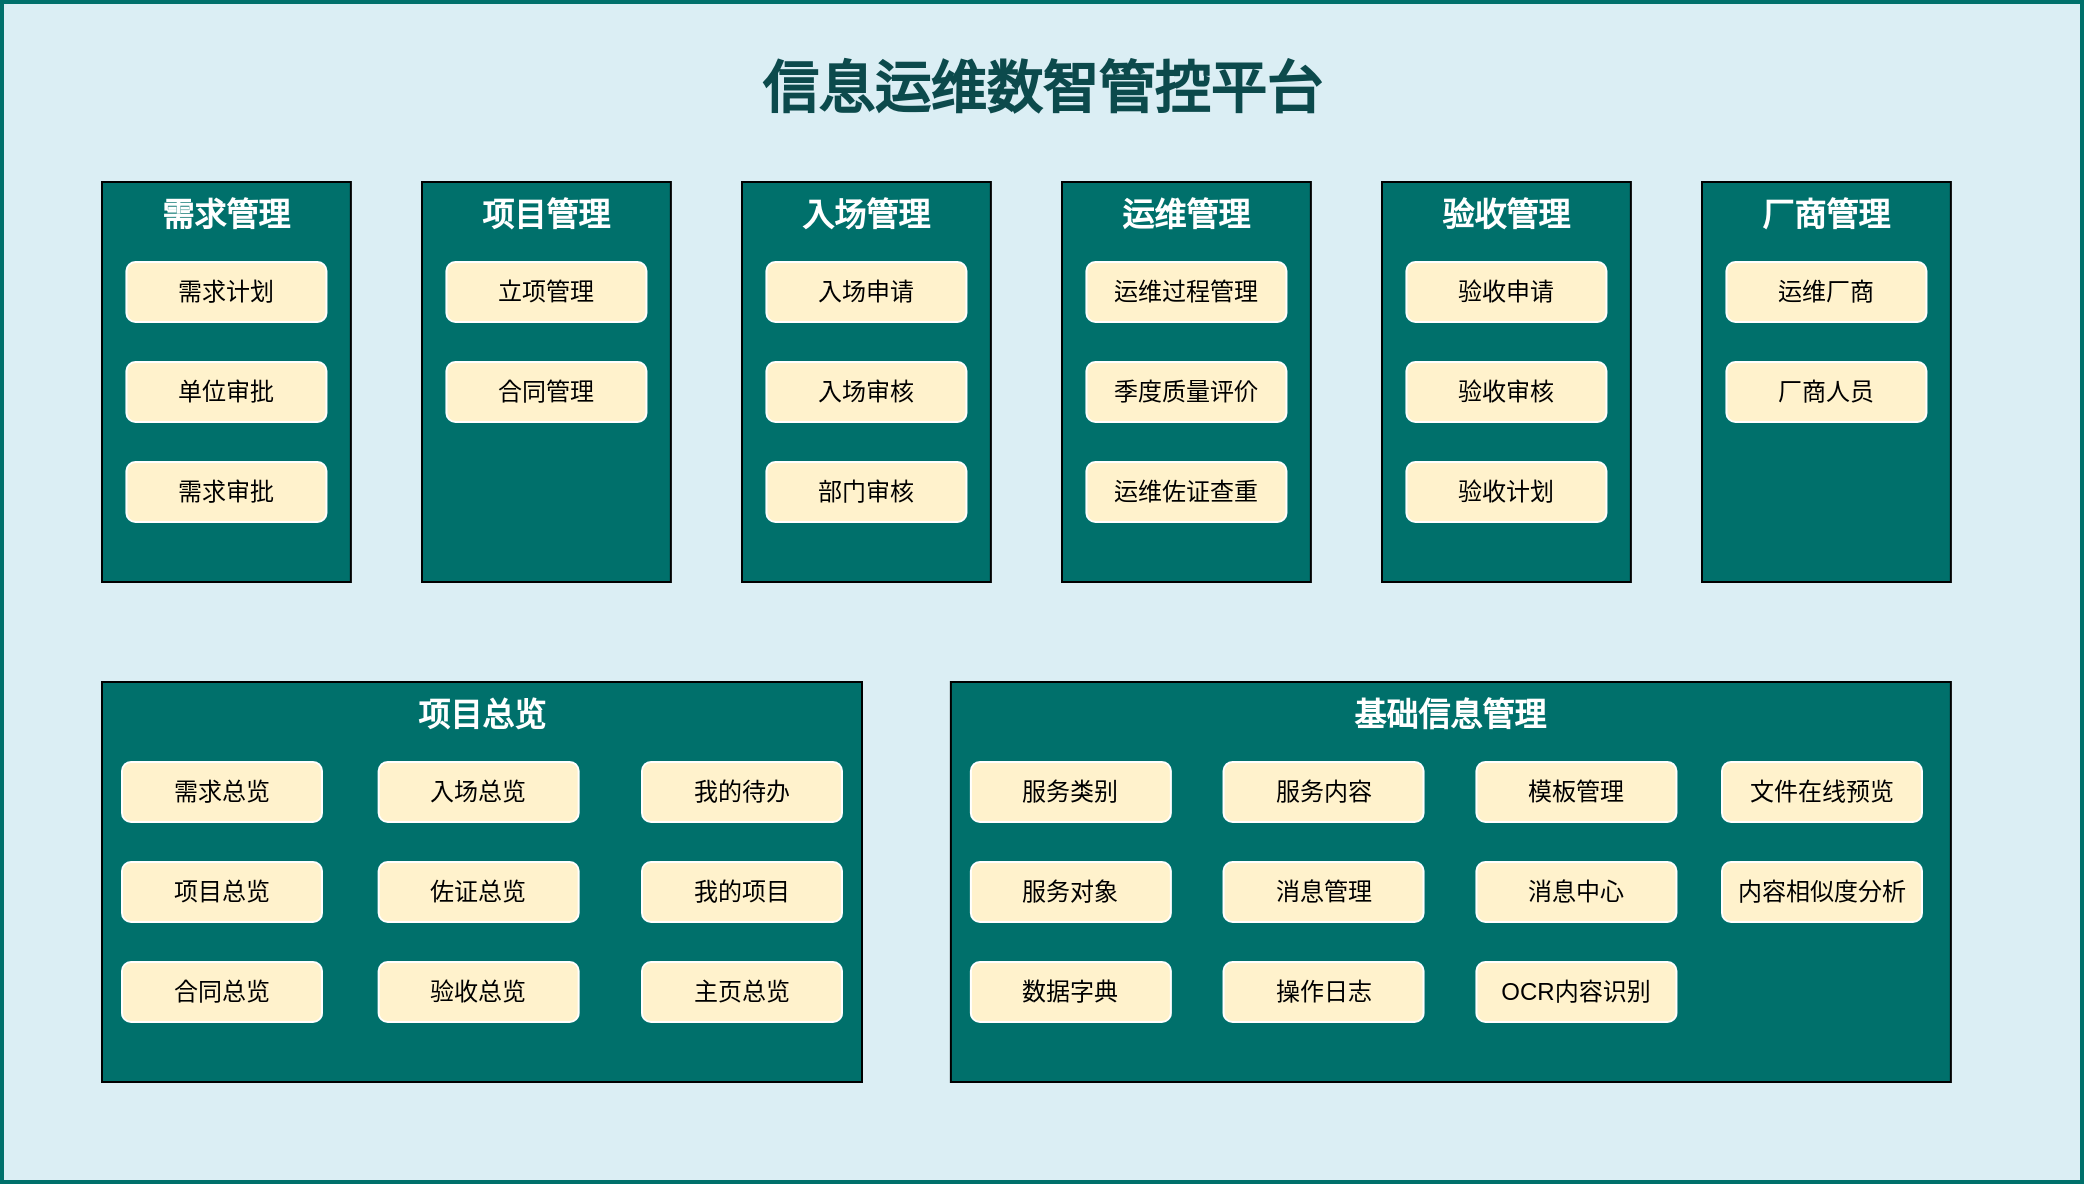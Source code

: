 <mxfile version="24.4.10" type="github">
  <diagram name="第 1 页" id="XF1KvFypPHitMx18pc0W">
    <mxGraphModel dx="2074" dy="1098" grid="1" gridSize="10" guides="1" tooltips="1" connect="1" arrows="1" fold="1" page="1" pageScale="1" pageWidth="1920" pageHeight="1200" math="0" shadow="0">
      <root>
        <mxCell id="0" />
        <mxCell id="1" parent="0" />
        <mxCell id="jqNmJaD87sN4w33C_NmU-1" value="信息运维数智管控平台" style="rounded=0;whiteSpace=wrap;html=1;verticalAlign=top;fontSize=28;spacingTop=20;strokeColor=#00706B;fillColor=#DBEEF4;fontColor=#0C4A4C;fontStyle=1;strokeWidth=2;" parent="1" vertex="1">
          <mxGeometry x="270" y="60" width="1040" height="590" as="geometry" />
        </mxCell>
        <mxCell id="jqNmJaD87sN4w33C_NmU-46" value="项目总览" style="rounded=0;whiteSpace=wrap;html=1;verticalAlign=top;fontSize=16;fillColor=#00706B;fontColor=#FFFFFF;fontStyle=1;" parent="1" vertex="1">
          <mxGeometry x="320" y="400" width="380" height="200" as="geometry" />
        </mxCell>
        <mxCell id="jqNmJaD87sN4w33C_NmU-47" value="需求总览" style="rounded=1;whiteSpace=wrap;html=1;strokeColor=#FFFFFF;fillColor=#FFF2CC;" parent="1" vertex="1">
          <mxGeometry x="330" y="440" width="100" height="30" as="geometry" />
        </mxCell>
        <mxCell id="jqNmJaD87sN4w33C_NmU-48" value="项目总览" style="rounded=1;whiteSpace=wrap;html=1;strokeColor=#FFFFFF;fillColor=#FFF2CC;" parent="1" vertex="1">
          <mxGeometry x="330" y="490" width="100" height="30" as="geometry" />
        </mxCell>
        <mxCell id="jqNmJaD87sN4w33C_NmU-49" value="合同总览" style="rounded=1;whiteSpace=wrap;html=1;strokeColor=#FFFFFF;fillColor=#FFF2CC;" parent="1" vertex="1">
          <mxGeometry x="330" y="540" width="100" height="30" as="geometry" />
        </mxCell>
        <mxCell id="jqNmJaD87sN4w33C_NmU-53" value="入场总览" style="rounded=1;whiteSpace=wrap;html=1;strokeColor=#FFFFFF;fillColor=#FFF2CC;" parent="1" vertex="1">
          <mxGeometry x="458.33" y="440" width="100" height="30" as="geometry" />
        </mxCell>
        <mxCell id="jqNmJaD87sN4w33C_NmU-54" value="佐证总览" style="rounded=1;whiteSpace=wrap;html=1;strokeColor=#FFFFFF;fillColor=#FFF2CC;" parent="1" vertex="1">
          <mxGeometry x="458.33" y="490" width="100" height="30" as="geometry" />
        </mxCell>
        <mxCell id="jqNmJaD87sN4w33C_NmU-55" value="验收总览" style="rounded=1;whiteSpace=wrap;html=1;strokeColor=#FFFFFF;fillColor=#FFF2CC;" parent="1" vertex="1">
          <mxGeometry x="458.33" y="540" width="100" height="30" as="geometry" />
        </mxCell>
        <mxCell id="jqNmJaD87sN4w33C_NmU-56" value="厂商管理" style="rounded=0;whiteSpace=wrap;html=1;verticalAlign=top;fontSize=16;fillColor=#00706B;fontColor=#FFFFFF;fontStyle=1" parent="1" vertex="1">
          <mxGeometry x="1120" y="150" width="124.44" height="200" as="geometry" />
        </mxCell>
        <mxCell id="jqNmJaD87sN4w33C_NmU-57" value="运维厂商" style="rounded=1;whiteSpace=wrap;html=1;strokeColor=#FFFFFF;fillColor=#FFF2CC;" parent="1" vertex="1">
          <mxGeometry x="1132.22" y="190" width="100" height="30" as="geometry" />
        </mxCell>
        <mxCell id="jqNmJaD87sN4w33C_NmU-58" value="厂商人员" style="rounded=1;whiteSpace=wrap;html=1;strokeColor=#FFFFFF;fillColor=#FFF2CC;" parent="1" vertex="1">
          <mxGeometry x="1132.22" y="240" width="100" height="30" as="geometry" />
        </mxCell>
        <mxCell id="jqNmJaD87sN4w33C_NmU-60" value="基础信息管理" style="rounded=0;whiteSpace=wrap;html=1;verticalAlign=top;fontSize=16;fillColor=#00706B;fontColor=#FFFFFF;fontStyle=1" parent="1" vertex="1">
          <mxGeometry x="744.44" y="400" width="500" height="200" as="geometry" />
        </mxCell>
        <mxCell id="jqNmJaD87sN4w33C_NmU-61" value="服务类别" style="rounded=1;whiteSpace=wrap;html=1;strokeColor=#FFFFFF;fillColor=#FFF2CC;" parent="1" vertex="1">
          <mxGeometry x="754.44" y="440" width="100" height="30" as="geometry" />
        </mxCell>
        <mxCell id="jqNmJaD87sN4w33C_NmU-62" value="服务对象" style="rounded=1;whiteSpace=wrap;html=1;strokeColor=#FFFFFF;fillColor=#FFF2CC;" parent="1" vertex="1">
          <mxGeometry x="754.44" y="490" width="100" height="30" as="geometry" />
        </mxCell>
        <mxCell id="jqNmJaD87sN4w33C_NmU-63" value="数据字典" style="rounded=1;whiteSpace=wrap;html=1;strokeColor=#FFFFFF;fillColor=#FFF2CC;" parent="1" vertex="1">
          <mxGeometry x="754.44" y="540" width="100" height="30" as="geometry" />
        </mxCell>
        <mxCell id="jqNmJaD87sN4w33C_NmU-64" value="服务内容" style="rounded=1;whiteSpace=wrap;html=1;strokeColor=#FFFFFF;fillColor=#FFF2CC;" parent="1" vertex="1">
          <mxGeometry x="880.78" y="440" width="100" height="30" as="geometry" />
        </mxCell>
        <mxCell id="jqNmJaD87sN4w33C_NmU-65" value="消息管理" style="rounded=1;whiteSpace=wrap;html=1;strokeColor=#FFFFFF;fillColor=#FFF2CC;" parent="1" vertex="1">
          <mxGeometry x="880.78" y="490" width="100" height="30" as="geometry" />
        </mxCell>
        <mxCell id="jqNmJaD87sN4w33C_NmU-66" value="操作日志" style="rounded=1;whiteSpace=wrap;html=1;strokeColor=#FFFFFF;fillColor=#FFF2CC;" parent="1" vertex="1">
          <mxGeometry x="880.78" y="540" width="100" height="30" as="geometry" />
        </mxCell>
        <mxCell id="jqNmJaD87sN4w33C_NmU-67" value="模板管理" style="rounded=1;whiteSpace=wrap;html=1;strokeColor=#FFFFFF;fillColor=#FFF2CC;" parent="1" vertex="1">
          <mxGeometry x="1007.22" y="440" width="100" height="30" as="geometry" />
        </mxCell>
        <mxCell id="jqNmJaD87sN4w33C_NmU-68" value="" style="group;flipH=1;fillColor=#00706B;fontColor=#FFFFFF;" parent="1" vertex="1" connectable="0">
          <mxGeometry x="320" y="150" width="124.44" height="200" as="geometry" />
        </mxCell>
        <mxCell id="jqNmJaD87sN4w33C_NmU-11" value="&lt;font color=&quot;#ffffff&quot;&gt;需求管理&lt;/font&gt;" style="rounded=0;whiteSpace=wrap;html=1;verticalAlign=top;fontSize=16;fillColor=#00706B;fontColor=#000000;fontStyle=1" parent="jqNmJaD87sN4w33C_NmU-68" vertex="1">
          <mxGeometry x="5.684e-14" width="124.44" height="200" as="geometry" />
        </mxCell>
        <mxCell id="jqNmJaD87sN4w33C_NmU-12" value="需求计划" style="rounded=1;whiteSpace=wrap;html=1;strokeColor=#FFFFFF;fillColor=#FFF2CC;" parent="jqNmJaD87sN4w33C_NmU-68" vertex="1">
          <mxGeometry x="12.22" y="40" width="100" height="30" as="geometry" />
        </mxCell>
        <mxCell id="jqNmJaD87sN4w33C_NmU-13" value="单位审批" style="rounded=1;whiteSpace=wrap;html=1;strokeColor=#FFFFFF;fillColor=#FFF2CC;" parent="jqNmJaD87sN4w33C_NmU-68" vertex="1">
          <mxGeometry x="12.22" y="90" width="100" height="30" as="geometry" />
        </mxCell>
        <mxCell id="jqNmJaD87sN4w33C_NmU-15" value="需求审批" style="rounded=1;whiteSpace=wrap;html=1;strokeColor=#FFFFFF;fillColor=#FFF2CC;" parent="jqNmJaD87sN4w33C_NmU-68" vertex="1">
          <mxGeometry x="12.22" y="140" width="100" height="30" as="geometry" />
        </mxCell>
        <mxCell id="jqNmJaD87sN4w33C_NmU-69" value="" style="group;flipH=1;fillColor=#FFFFFF;fontColor=#000000;" parent="1" vertex="1" connectable="0">
          <mxGeometry x="480" y="150" width="124.44" height="200" as="geometry" />
        </mxCell>
        <mxCell id="jqNmJaD87sN4w33C_NmU-30" value="项目管理" style="rounded=0;whiteSpace=wrap;html=1;verticalAlign=top;fontSize=16;fillColor=#00706B;fontColor=#FFFFFF;fontStyle=1" parent="jqNmJaD87sN4w33C_NmU-69" vertex="1">
          <mxGeometry x="5.684e-14" width="124.44" height="200" as="geometry" />
        </mxCell>
        <mxCell id="jqNmJaD87sN4w33C_NmU-31" value="立项管理" style="rounded=1;whiteSpace=wrap;html=1;strokeColor=#FFFFFF;fillColor=#FFF2CC;" parent="jqNmJaD87sN4w33C_NmU-69" vertex="1">
          <mxGeometry x="12.22" y="40" width="100" height="30" as="geometry" />
        </mxCell>
        <mxCell id="jqNmJaD87sN4w33C_NmU-32" value="合同管理" style="rounded=1;whiteSpace=wrap;html=1;strokeColor=#FFFFFF;fillColor=#FFF2CC;" parent="jqNmJaD87sN4w33C_NmU-69" vertex="1">
          <mxGeometry x="12.22" y="90" width="100" height="30" as="geometry" />
        </mxCell>
        <mxCell id="jqNmJaD87sN4w33C_NmU-70" value="" style="group;flipH=1;fillColor=#FFFFFF;fontColor=#000000;" parent="1" vertex="1" connectable="0">
          <mxGeometry x="640" y="150" width="124.44" height="200" as="geometry" />
        </mxCell>
        <mxCell id="jqNmJaD87sN4w33C_NmU-34" value="入场管理" style="rounded=0;whiteSpace=wrap;html=1;verticalAlign=top;fontSize=16;fillColor=#00706B;fontColor=#FFFFFF;fontStyle=1" parent="jqNmJaD87sN4w33C_NmU-70" vertex="1">
          <mxGeometry x="5.684e-14" width="124.44" height="200" as="geometry" />
        </mxCell>
        <mxCell id="jqNmJaD87sN4w33C_NmU-35" value="入场申请" style="rounded=1;whiteSpace=wrap;html=1;strokeColor=#FFFFFF;fillColor=#FFF2CC;" parent="jqNmJaD87sN4w33C_NmU-70" vertex="1">
          <mxGeometry x="12.22" y="40" width="100" height="30" as="geometry" />
        </mxCell>
        <mxCell id="jqNmJaD87sN4w33C_NmU-36" value="入场审核" style="rounded=1;whiteSpace=wrap;html=1;strokeColor=#FFFFFF;fillColor=#FFF2CC;" parent="jqNmJaD87sN4w33C_NmU-70" vertex="1">
          <mxGeometry x="12.22" y="90" width="100" height="30" as="geometry" />
        </mxCell>
        <mxCell id="jqNmJaD87sN4w33C_NmU-37" value="部门审核" style="rounded=1;whiteSpace=wrap;html=1;strokeColor=#FFFFFF;fillColor=#FFF2CC;" parent="jqNmJaD87sN4w33C_NmU-70" vertex="1">
          <mxGeometry x="12.22" y="140" width="100" height="30" as="geometry" />
        </mxCell>
        <mxCell id="jqNmJaD87sN4w33C_NmU-71" value="" style="group;flipH=1;fillColor=#FFFFFF;fontColor=#000000;" parent="1" vertex="1" connectable="0">
          <mxGeometry x="800" y="150" width="124.44" height="200" as="geometry" />
        </mxCell>
        <mxCell id="jqNmJaD87sN4w33C_NmU-38" value="运维管理" style="rounded=0;whiteSpace=wrap;html=1;verticalAlign=top;fontSize=16;fillColor=#00706B;fontColor=#FFFFFF;fontStyle=1" parent="jqNmJaD87sN4w33C_NmU-71" vertex="1">
          <mxGeometry x="5.684e-14" width="124.44" height="200" as="geometry" />
        </mxCell>
        <mxCell id="jqNmJaD87sN4w33C_NmU-39" value="运维过程管理" style="rounded=1;whiteSpace=wrap;html=1;strokeColor=#FFFFFF;fillColor=#FFF2CC;" parent="jqNmJaD87sN4w33C_NmU-71" vertex="1">
          <mxGeometry x="12.22" y="40" width="100" height="30" as="geometry" />
        </mxCell>
        <mxCell id="jqNmJaD87sN4w33C_NmU-40" value="季度质量评价" style="rounded=1;whiteSpace=wrap;html=1;strokeColor=#FFFFFF;fillColor=#FFF2CC;" parent="jqNmJaD87sN4w33C_NmU-71" vertex="1">
          <mxGeometry x="12.22" y="90" width="100" height="30" as="geometry" />
        </mxCell>
        <mxCell id="jqNmJaD87sN4w33C_NmU-41" value="运维佐证查重" style="rounded=1;whiteSpace=wrap;html=1;strokeColor=#FFFFFF;fillColor=#FFF2CC;" parent="jqNmJaD87sN4w33C_NmU-71" vertex="1">
          <mxGeometry x="12.22" y="140" width="100" height="30" as="geometry" />
        </mxCell>
        <mxCell id="jqNmJaD87sN4w33C_NmU-72" value="" style="group;flipH=1;fillColor=#FFFFFF;fontColor=#000000;" parent="1" vertex="1" connectable="0">
          <mxGeometry x="960" y="150" width="124.44" height="200" as="geometry" />
        </mxCell>
        <mxCell id="jqNmJaD87sN4w33C_NmU-42" value="验收管理" style="rounded=0;whiteSpace=wrap;html=1;verticalAlign=top;fontSize=16;fillColor=#00706B;fontColor=#FFFFFF;fontStyle=1" parent="jqNmJaD87sN4w33C_NmU-72" vertex="1">
          <mxGeometry x="5.684e-14" width="124.44" height="200" as="geometry" />
        </mxCell>
        <mxCell id="jqNmJaD87sN4w33C_NmU-43" value="验收申请" style="rounded=1;whiteSpace=wrap;html=1;strokeColor=#FFFFFF;fillColor=#FFF2CC;" parent="jqNmJaD87sN4w33C_NmU-72" vertex="1">
          <mxGeometry x="12.22" y="40" width="100" height="30" as="geometry" />
        </mxCell>
        <mxCell id="jqNmJaD87sN4w33C_NmU-44" value="验收审核" style="rounded=1;whiteSpace=wrap;html=1;strokeColor=#FFFFFF;fillColor=#FFF2CC;" parent="jqNmJaD87sN4w33C_NmU-72" vertex="1">
          <mxGeometry x="12.22" y="90" width="100" height="30" as="geometry" />
        </mxCell>
        <mxCell id="jqNmJaD87sN4w33C_NmU-45" value="验收计划" style="rounded=1;whiteSpace=wrap;html=1;strokeColor=#FFFFFF;fillColor=#FFF2CC;" parent="jqNmJaD87sN4w33C_NmU-72" vertex="1">
          <mxGeometry x="12.22" y="140" width="100" height="30" as="geometry" />
        </mxCell>
        <mxCell id="ZPZDoE-y58BTpn5kXRTx-1" value="我的待办" style="rounded=1;whiteSpace=wrap;html=1;strokeColor=#FFFFFF;fillColor=#FFF2CC;" parent="1" vertex="1">
          <mxGeometry x="590.0" y="440" width="100" height="30" as="geometry" />
        </mxCell>
        <mxCell id="ZPZDoE-y58BTpn5kXRTx-2" value="消息中心" style="rounded=1;whiteSpace=wrap;html=1;strokeColor=#FFFFFF;fillColor=#FFF2CC;" parent="1" vertex="1">
          <mxGeometry x="1007.22" y="490" width="100" height="30" as="geometry" />
        </mxCell>
        <mxCell id="ZPZDoE-y58BTpn5kXRTx-3" value="主页总览" style="rounded=1;whiteSpace=wrap;html=1;strokeColor=#FFFFFF;fillColor=#FFF2CC;" parent="1" vertex="1">
          <mxGeometry x="590.0" y="540" width="100" height="30" as="geometry" />
        </mxCell>
        <mxCell id="ZPZDoE-y58BTpn5kXRTx-5" value="我的项目" style="rounded=1;whiteSpace=wrap;html=1;strokeColor=#FFFFFF;fillColor=#FFF2CC;" parent="1" vertex="1">
          <mxGeometry x="590.0" y="490" width="100" height="30" as="geometry" />
        </mxCell>
        <mxCell id="ZPZDoE-y58BTpn5kXRTx-6" value="OCR内容识别" style="rounded=1;whiteSpace=wrap;html=1;strokeColor=#FFFFFF;fillColor=#FFF2CC;" parent="1" vertex="1">
          <mxGeometry x="1007.22" y="540" width="100" height="30" as="geometry" />
        </mxCell>
        <mxCell id="ZPZDoE-y58BTpn5kXRTx-7" value="内容相似度分析" style="rounded=1;whiteSpace=wrap;html=1;strokeColor=#FFFFFF;fillColor=#FFF2CC;" parent="1" vertex="1">
          <mxGeometry x="1130" y="490" width="100" height="30" as="geometry" />
        </mxCell>
        <mxCell id="ZPZDoE-y58BTpn5kXRTx-8" value="文件在线预览" style="rounded=1;whiteSpace=wrap;html=1;strokeColor=#FFFFFF;fillColor=#FFF2CC;" parent="1" vertex="1">
          <mxGeometry x="1130" y="440" width="100" height="30" as="geometry" />
        </mxCell>
      </root>
    </mxGraphModel>
  </diagram>
</mxfile>
